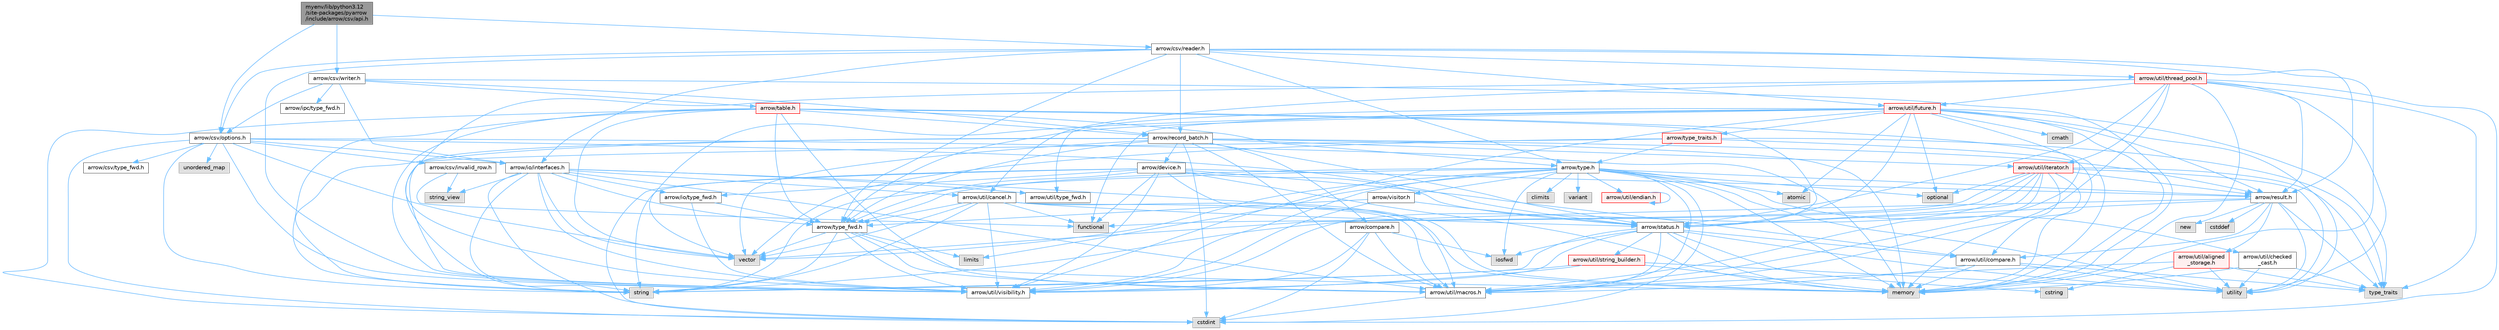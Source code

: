 digraph "myenv/lib/python3.12/site-packages/pyarrow/include/arrow/csv/api.h"
{
 // LATEX_PDF_SIZE
  bgcolor="transparent";
  edge [fontname=Helvetica,fontsize=10,labelfontname=Helvetica,labelfontsize=10];
  node [fontname=Helvetica,fontsize=10,shape=box,height=0.2,width=0.4];
  Node1 [id="Node000001",label="myenv/lib/python3.12\l/site-packages/pyarrow\l/include/arrow/csv/api.h",height=0.2,width=0.4,color="gray40", fillcolor="grey60", style="filled", fontcolor="black",tooltip=" "];
  Node1 -> Node2 [id="edge1_Node000001_Node000002",color="steelblue1",style="solid",tooltip=" "];
  Node2 [id="Node000002",label="arrow/csv/options.h",height=0.2,width=0.4,color="grey40", fillcolor="white", style="filled",URL="$csv_2options_8h.html",tooltip=" "];
  Node2 -> Node3 [id="edge2_Node000002_Node000003",color="steelblue1",style="solid",tooltip=" "];
  Node3 [id="Node000003",label="cstdint",height=0.2,width=0.4,color="grey60", fillcolor="#E0E0E0", style="filled",tooltip=" "];
  Node2 -> Node4 [id="edge3_Node000002_Node000004",color="steelblue1",style="solid",tooltip=" "];
  Node4 [id="Node000004",label="memory",height=0.2,width=0.4,color="grey60", fillcolor="#E0E0E0", style="filled",tooltip=" "];
  Node2 -> Node5 [id="edge4_Node000002_Node000005",color="steelblue1",style="solid",tooltip=" "];
  Node5 [id="Node000005",label="string",height=0.2,width=0.4,color="grey60", fillcolor="#E0E0E0", style="filled",tooltip=" "];
  Node2 -> Node6 [id="edge5_Node000002_Node000006",color="steelblue1",style="solid",tooltip=" "];
  Node6 [id="Node000006",label="unordered_map",height=0.2,width=0.4,color="grey60", fillcolor="#E0E0E0", style="filled",tooltip=" "];
  Node2 -> Node7 [id="edge6_Node000002_Node000007",color="steelblue1",style="solid",tooltip=" "];
  Node7 [id="Node000007",label="vector",height=0.2,width=0.4,color="grey60", fillcolor="#E0E0E0", style="filled",tooltip=" "];
  Node2 -> Node8 [id="edge7_Node000002_Node000008",color="steelblue1",style="solid",tooltip=" "];
  Node8 [id="Node000008",label="arrow/csv/invalid_row.h",height=0.2,width=0.4,color="grey40", fillcolor="white", style="filled",URL="$invalid__row_8h.html",tooltip=" "];
  Node8 -> Node9 [id="edge8_Node000008_Node000009",color="steelblue1",style="solid",tooltip=" "];
  Node9 [id="Node000009",label="functional",height=0.2,width=0.4,color="grey60", fillcolor="#E0E0E0", style="filled",tooltip=" "];
  Node8 -> Node10 [id="edge9_Node000008_Node000010",color="steelblue1",style="solid",tooltip=" "];
  Node10 [id="Node000010",label="string_view",height=0.2,width=0.4,color="grey60", fillcolor="#E0E0E0", style="filled",tooltip=" "];
  Node2 -> Node11 [id="edge10_Node000002_Node000011",color="steelblue1",style="solid",tooltip=" "];
  Node11 [id="Node000011",label="arrow/csv/type_fwd.h",height=0.2,width=0.4,color="grey40", fillcolor="white", style="filled",URL="$arrow_2csv_2type__fwd_8h.html",tooltip=" "];
  Node2 -> Node12 [id="edge11_Node000002_Node000012",color="steelblue1",style="solid",tooltip=" "];
  Node12 [id="Node000012",label="arrow/io/interfaces.h",height=0.2,width=0.4,color="grey40", fillcolor="white", style="filled",URL="$interfaces_8h.html",tooltip=" "];
  Node12 -> Node3 [id="edge12_Node000012_Node000003",color="steelblue1",style="solid",tooltip=" "];
  Node12 -> Node4 [id="edge13_Node000012_Node000004",color="steelblue1",style="solid",tooltip=" "];
  Node12 -> Node5 [id="edge14_Node000012_Node000005",color="steelblue1",style="solid",tooltip=" "];
  Node12 -> Node10 [id="edge15_Node000012_Node000010",color="steelblue1",style="solid",tooltip=" "];
  Node12 -> Node7 [id="edge16_Node000012_Node000007",color="steelblue1",style="solid",tooltip=" "];
  Node12 -> Node13 [id="edge17_Node000012_Node000013",color="steelblue1",style="solid",tooltip=" "];
  Node13 [id="Node000013",label="arrow/io/type_fwd.h",height=0.2,width=0.4,color="grey40", fillcolor="white", style="filled",URL="$arrow_2io_2type__fwd_8h.html",tooltip=" "];
  Node13 -> Node14 [id="edge18_Node000013_Node000014",color="steelblue1",style="solid",tooltip=" "];
  Node14 [id="Node000014",label="arrow/type_fwd.h",height=0.2,width=0.4,color="grey40", fillcolor="white", style="filled",URL="$arrow_2type__fwd_8h.html",tooltip=" "];
  Node14 -> Node15 [id="edge19_Node000014_Node000015",color="steelblue1",style="solid",tooltip=" "];
  Node15 [id="Node000015",label="limits",height=0.2,width=0.4,color="grey60", fillcolor="#E0E0E0", style="filled",tooltip=" "];
  Node14 -> Node4 [id="edge20_Node000014_Node000004",color="steelblue1",style="solid",tooltip=" "];
  Node14 -> Node5 [id="edge21_Node000014_Node000005",color="steelblue1",style="solid",tooltip=" "];
  Node14 -> Node7 [id="edge22_Node000014_Node000007",color="steelblue1",style="solid",tooltip=" "];
  Node14 -> Node16 [id="edge23_Node000014_Node000016",color="steelblue1",style="solid",tooltip=" "];
  Node16 [id="Node000016",label="arrow/util/macros.h",height=0.2,width=0.4,color="grey40", fillcolor="white", style="filled",URL="$macros_8h.html",tooltip=" "];
  Node16 -> Node3 [id="edge24_Node000016_Node000003",color="steelblue1",style="solid",tooltip=" "];
  Node14 -> Node17 [id="edge25_Node000014_Node000017",color="steelblue1",style="solid",tooltip=" "];
  Node17 [id="Node000017",label="arrow/util/visibility.h",height=0.2,width=0.4,color="grey40", fillcolor="white", style="filled",URL="$include_2arrow_2util_2visibility_8h.html",tooltip=" "];
  Node13 -> Node17 [id="edge26_Node000013_Node000017",color="steelblue1",style="solid",tooltip=" "];
  Node12 -> Node14 [id="edge27_Node000012_Node000014",color="steelblue1",style="solid",tooltip=" "];
  Node12 -> Node18 [id="edge28_Node000012_Node000018",color="steelblue1",style="solid",tooltip=" "];
  Node18 [id="Node000018",label="arrow/util/cancel.h",height=0.2,width=0.4,color="grey40", fillcolor="white", style="filled",URL="$cancel_8h.html",tooltip=" "];
  Node18 -> Node9 [id="edge29_Node000018_Node000009",color="steelblue1",style="solid",tooltip=" "];
  Node18 -> Node4 [id="edge30_Node000018_Node000004",color="steelblue1",style="solid",tooltip=" "];
  Node18 -> Node5 [id="edge31_Node000018_Node000005",color="steelblue1",style="solid",tooltip=" "];
  Node18 -> Node7 [id="edge32_Node000018_Node000007",color="steelblue1",style="solid",tooltip=" "];
  Node18 -> Node19 [id="edge33_Node000018_Node000019",color="steelblue1",style="solid",tooltip=" "];
  Node19 [id="Node000019",label="arrow/status.h",height=0.2,width=0.4,color="grey40", fillcolor="white", style="filled",URL="$status_8h.html",tooltip=" "];
  Node19 -> Node20 [id="edge34_Node000019_Node000020",color="steelblue1",style="solid",tooltip=" "];
  Node20 [id="Node000020",label="cstring",height=0.2,width=0.4,color="grey60", fillcolor="#E0E0E0", style="filled",tooltip=" "];
  Node19 -> Node21 [id="edge35_Node000019_Node000021",color="steelblue1",style="solid",tooltip=" "];
  Node21 [id="Node000021",label="iosfwd",height=0.2,width=0.4,color="grey60", fillcolor="#E0E0E0", style="filled",tooltip=" "];
  Node19 -> Node4 [id="edge36_Node000019_Node000004",color="steelblue1",style="solid",tooltip=" "];
  Node19 -> Node5 [id="edge37_Node000019_Node000005",color="steelblue1",style="solid",tooltip=" "];
  Node19 -> Node22 [id="edge38_Node000019_Node000022",color="steelblue1",style="solid",tooltip=" "];
  Node22 [id="Node000022",label="utility",height=0.2,width=0.4,color="grey60", fillcolor="#E0E0E0", style="filled",tooltip=" "];
  Node19 -> Node23 [id="edge39_Node000019_Node000023",color="steelblue1",style="solid",tooltip=" "];
  Node23 [id="Node000023",label="arrow/util/compare.h",height=0.2,width=0.4,color="grey40", fillcolor="white", style="filled",URL="$util_2compare_8h.html",tooltip=" "];
  Node23 -> Node4 [id="edge40_Node000023_Node000004",color="steelblue1",style="solid",tooltip=" "];
  Node23 -> Node24 [id="edge41_Node000023_Node000024",color="steelblue1",style="solid",tooltip=" "];
  Node24 [id="Node000024",label="type_traits",height=0.2,width=0.4,color="grey60", fillcolor="#E0E0E0", style="filled",tooltip=" "];
  Node23 -> Node22 [id="edge42_Node000023_Node000022",color="steelblue1",style="solid",tooltip=" "];
  Node23 -> Node16 [id="edge43_Node000023_Node000016",color="steelblue1",style="solid",tooltip=" "];
  Node19 -> Node16 [id="edge44_Node000019_Node000016",color="steelblue1",style="solid",tooltip=" "];
  Node19 -> Node25 [id="edge45_Node000019_Node000025",color="steelblue1",style="solid",tooltip=" "];
  Node25 [id="Node000025",label="arrow/util/string_builder.h",height=0.2,width=0.4,color="red", fillcolor="#FFF0F0", style="filled",URL="$string__builder_8h.html",tooltip=" "];
  Node25 -> Node4 [id="edge46_Node000025_Node000004",color="steelblue1",style="solid",tooltip=" "];
  Node25 -> Node5 [id="edge47_Node000025_Node000005",color="steelblue1",style="solid",tooltip=" "];
  Node25 -> Node22 [id="edge48_Node000025_Node000022",color="steelblue1",style="solid",tooltip=" "];
  Node25 -> Node17 [id="edge49_Node000025_Node000017",color="steelblue1",style="solid",tooltip=" "];
  Node19 -> Node17 [id="edge50_Node000019_Node000017",color="steelblue1",style="solid",tooltip=" "];
  Node18 -> Node14 [id="edge51_Node000018_Node000014",color="steelblue1",style="solid",tooltip=" "];
  Node18 -> Node16 [id="edge52_Node000018_Node000016",color="steelblue1",style="solid",tooltip=" "];
  Node18 -> Node17 [id="edge53_Node000018_Node000017",color="steelblue1",style="solid",tooltip=" "];
  Node12 -> Node16 [id="edge54_Node000012_Node000016",color="steelblue1",style="solid",tooltip=" "];
  Node12 -> Node27 [id="edge55_Node000012_Node000027",color="steelblue1",style="solid",tooltip=" "];
  Node27 [id="Node000027",label="arrow/util/type_fwd.h",height=0.2,width=0.4,color="grey40", fillcolor="white", style="filled",URL="$arrow_2util_2type__fwd_8h.html",tooltip=" "];
  Node12 -> Node17 [id="edge56_Node000012_Node000017",color="steelblue1",style="solid",tooltip=" "];
  Node2 -> Node19 [id="edge57_Node000002_Node000019",color="steelblue1",style="solid",tooltip=" "];
  Node2 -> Node17 [id="edge58_Node000002_Node000017",color="steelblue1",style="solid",tooltip=" "];
  Node1 -> Node28 [id="edge59_Node000001_Node000028",color="steelblue1",style="solid",tooltip=" "];
  Node28 [id="Node000028",label="arrow/csv/reader.h",height=0.2,width=0.4,color="grey40", fillcolor="white", style="filled",URL="$arrow_2csv_2reader_8h.html",tooltip=" "];
  Node28 -> Node4 [id="edge60_Node000028_Node000004",color="steelblue1",style="solid",tooltip=" "];
  Node28 -> Node2 [id="edge61_Node000028_Node000002",color="steelblue1",style="solid",tooltip=" "];
  Node28 -> Node12 [id="edge62_Node000028_Node000012",color="steelblue1",style="solid",tooltip=" "];
  Node28 -> Node29 [id="edge63_Node000028_Node000029",color="steelblue1",style="solid",tooltip=" "];
  Node29 [id="Node000029",label="arrow/record_batch.h",height=0.2,width=0.4,color="grey40", fillcolor="white", style="filled",URL="$record__batch_8h.html",tooltip=" "];
  Node29 -> Node3 [id="edge64_Node000029_Node000003",color="steelblue1",style="solid",tooltip=" "];
  Node29 -> Node4 [id="edge65_Node000029_Node000004",color="steelblue1",style="solid",tooltip=" "];
  Node29 -> Node5 [id="edge66_Node000029_Node000005",color="steelblue1",style="solid",tooltip=" "];
  Node29 -> Node7 [id="edge67_Node000029_Node000007",color="steelblue1",style="solid",tooltip=" "];
  Node29 -> Node30 [id="edge68_Node000029_Node000030",color="steelblue1",style="solid",tooltip=" "];
  Node30 [id="Node000030",label="arrow/compare.h",height=0.2,width=0.4,color="grey40", fillcolor="white", style="filled",URL="$compare_8h.html",tooltip=" "];
  Node30 -> Node3 [id="edge69_Node000030_Node000003",color="steelblue1",style="solid",tooltip=" "];
  Node30 -> Node21 [id="edge70_Node000030_Node000021",color="steelblue1",style="solid",tooltip=" "];
  Node30 -> Node16 [id="edge71_Node000030_Node000016",color="steelblue1",style="solid",tooltip=" "];
  Node30 -> Node17 [id="edge72_Node000030_Node000017",color="steelblue1",style="solid",tooltip=" "];
  Node29 -> Node31 [id="edge73_Node000029_Node000031",color="steelblue1",style="solid",tooltip=" "];
  Node31 [id="Node000031",label="arrow/device.h",height=0.2,width=0.4,color="grey40", fillcolor="white", style="filled",URL="$device_8h.html",tooltip=" "];
  Node31 -> Node3 [id="edge74_Node000031_Node000003",color="steelblue1",style="solid",tooltip=" "];
  Node31 -> Node9 [id="edge75_Node000031_Node000009",color="steelblue1",style="solid",tooltip=" "];
  Node31 -> Node4 [id="edge76_Node000031_Node000004",color="steelblue1",style="solid",tooltip=" "];
  Node31 -> Node5 [id="edge77_Node000031_Node000005",color="steelblue1",style="solid",tooltip=" "];
  Node31 -> Node13 [id="edge78_Node000031_Node000013",color="steelblue1",style="solid",tooltip=" "];
  Node31 -> Node32 [id="edge79_Node000031_Node000032",color="steelblue1",style="solid",tooltip=" "];
  Node32 [id="Node000032",label="arrow/result.h",height=0.2,width=0.4,color="grey40", fillcolor="white", style="filled",URL="$result_8h.html",tooltip=" "];
  Node32 -> Node33 [id="edge80_Node000032_Node000033",color="steelblue1",style="solid",tooltip=" "];
  Node33 [id="Node000033",label="cstddef",height=0.2,width=0.4,color="grey60", fillcolor="#E0E0E0", style="filled",tooltip=" "];
  Node32 -> Node34 [id="edge81_Node000032_Node000034",color="steelblue1",style="solid",tooltip=" "];
  Node34 [id="Node000034",label="new",height=0.2,width=0.4,color="grey60", fillcolor="#E0E0E0", style="filled",tooltip=" "];
  Node32 -> Node5 [id="edge82_Node000032_Node000005",color="steelblue1",style="solid",tooltip=" "];
  Node32 -> Node24 [id="edge83_Node000032_Node000024",color="steelblue1",style="solid",tooltip=" "];
  Node32 -> Node22 [id="edge84_Node000032_Node000022",color="steelblue1",style="solid",tooltip=" "];
  Node32 -> Node19 [id="edge85_Node000032_Node000019",color="steelblue1",style="solid",tooltip=" "];
  Node32 -> Node35 [id="edge86_Node000032_Node000035",color="steelblue1",style="solid",tooltip=" "];
  Node35 [id="Node000035",label="arrow/util/aligned\l_storage.h",height=0.2,width=0.4,color="red", fillcolor="#FFF0F0", style="filled",URL="$aligned__storage_8h.html",tooltip=" "];
  Node35 -> Node20 [id="edge87_Node000035_Node000020",color="steelblue1",style="solid",tooltip=" "];
  Node35 -> Node24 [id="edge88_Node000035_Node000024",color="steelblue1",style="solid",tooltip=" "];
  Node35 -> Node22 [id="edge89_Node000035_Node000022",color="steelblue1",style="solid",tooltip=" "];
  Node35 -> Node16 [id="edge90_Node000035_Node000016",color="steelblue1",style="solid",tooltip=" "];
  Node32 -> Node23 [id="edge91_Node000032_Node000023",color="steelblue1",style="solid",tooltip=" "];
  Node31 -> Node19 [id="edge92_Node000031_Node000019",color="steelblue1",style="solid",tooltip=" "];
  Node31 -> Node14 [id="edge93_Node000031_Node000014",color="steelblue1",style="solid",tooltip=" "];
  Node31 -> Node23 [id="edge94_Node000031_Node000023",color="steelblue1",style="solid",tooltip=" "];
  Node31 -> Node16 [id="edge95_Node000031_Node000016",color="steelblue1",style="solid",tooltip=" "];
  Node31 -> Node17 [id="edge96_Node000031_Node000017",color="steelblue1",style="solid",tooltip=" "];
  Node29 -> Node32 [id="edge97_Node000029_Node000032",color="steelblue1",style="solid",tooltip=" "];
  Node29 -> Node19 [id="edge98_Node000029_Node000019",color="steelblue1",style="solid",tooltip=" "];
  Node29 -> Node14 [id="edge99_Node000029_Node000014",color="steelblue1",style="solid",tooltip=" "];
  Node29 -> Node37 [id="edge100_Node000029_Node000037",color="steelblue1",style="solid",tooltip=" "];
  Node37 [id="Node000037",label="arrow/util/iterator.h",height=0.2,width=0.4,color="red", fillcolor="#FFF0F0", style="filled",URL="$iterator_8h.html",tooltip=" "];
  Node37 -> Node9 [id="edge101_Node000037_Node000009",color="steelblue1",style="solid",tooltip=" "];
  Node37 -> Node4 [id="edge102_Node000037_Node000004",color="steelblue1",style="solid",tooltip=" "];
  Node37 -> Node39 [id="edge103_Node000037_Node000039",color="steelblue1",style="solid",tooltip=" "];
  Node39 [id="Node000039",label="optional",height=0.2,width=0.4,color="grey60", fillcolor="#E0E0E0", style="filled",tooltip=" "];
  Node37 -> Node24 [id="edge104_Node000037_Node000024",color="steelblue1",style="solid",tooltip=" "];
  Node37 -> Node22 [id="edge105_Node000037_Node000022",color="steelblue1",style="solid",tooltip=" "];
  Node37 -> Node7 [id="edge106_Node000037_Node000007",color="steelblue1",style="solid",tooltip=" "];
  Node37 -> Node32 [id="edge107_Node000037_Node000032",color="steelblue1",style="solid",tooltip=" "];
  Node37 -> Node19 [id="edge108_Node000037_Node000019",color="steelblue1",style="solid",tooltip=" "];
  Node37 -> Node23 [id="edge109_Node000037_Node000023",color="steelblue1",style="solid",tooltip=" "];
  Node37 -> Node16 [id="edge110_Node000037_Node000016",color="steelblue1",style="solid",tooltip=" "];
  Node37 -> Node17 [id="edge111_Node000037_Node000017",color="steelblue1",style="solid",tooltip=" "];
  Node29 -> Node16 [id="edge112_Node000029_Node000016",color="steelblue1",style="solid",tooltip=" "];
  Node29 -> Node17 [id="edge113_Node000029_Node000017",color="steelblue1",style="solid",tooltip=" "];
  Node28 -> Node32 [id="edge114_Node000028_Node000032",color="steelblue1",style="solid",tooltip=" "];
  Node28 -> Node42 [id="edge115_Node000028_Node000042",color="steelblue1",style="solid",tooltip=" "];
  Node42 [id="Node000042",label="arrow/type.h",height=0.2,width=0.4,color="grey40", fillcolor="white", style="filled",URL="$type_8h.html",tooltip=" "];
  Node42 -> Node43 [id="edge116_Node000042_Node000043",color="steelblue1",style="solid",tooltip=" "];
  Node43 [id="Node000043",label="atomic",height=0.2,width=0.4,color="grey60", fillcolor="#E0E0E0", style="filled",tooltip=" "];
  Node42 -> Node44 [id="edge117_Node000042_Node000044",color="steelblue1",style="solid",tooltip=" "];
  Node44 [id="Node000044",label="climits",height=0.2,width=0.4,color="grey60", fillcolor="#E0E0E0", style="filled",tooltip=" "];
  Node42 -> Node3 [id="edge118_Node000042_Node000003",color="steelblue1",style="solid",tooltip=" "];
  Node42 -> Node21 [id="edge119_Node000042_Node000021",color="steelblue1",style="solid",tooltip=" "];
  Node42 -> Node15 [id="edge120_Node000042_Node000015",color="steelblue1",style="solid",tooltip=" "];
  Node42 -> Node4 [id="edge121_Node000042_Node000004",color="steelblue1",style="solid",tooltip=" "];
  Node42 -> Node39 [id="edge122_Node000042_Node000039",color="steelblue1",style="solid",tooltip=" "];
  Node42 -> Node5 [id="edge123_Node000042_Node000005",color="steelblue1",style="solid",tooltip=" "];
  Node42 -> Node22 [id="edge124_Node000042_Node000022",color="steelblue1",style="solid",tooltip=" "];
  Node42 -> Node45 [id="edge125_Node000042_Node000045",color="steelblue1",style="solid",tooltip=" "];
  Node45 [id="Node000045",label="variant",height=0.2,width=0.4,color="grey60", fillcolor="#E0E0E0", style="filled",tooltip=" "];
  Node42 -> Node7 [id="edge126_Node000042_Node000007",color="steelblue1",style="solid",tooltip=" "];
  Node42 -> Node32 [id="edge127_Node000042_Node000032",color="steelblue1",style="solid",tooltip=" "];
  Node42 -> Node14 [id="edge128_Node000042_Node000014",color="steelblue1",style="solid",tooltip=" "];
  Node42 -> Node46 [id="edge129_Node000042_Node000046",color="steelblue1",style="solid",tooltip=" "];
  Node46 [id="Node000046",label="arrow/util/checked\l_cast.h",height=0.2,width=0.4,color="grey40", fillcolor="white", style="filled",URL="$checked__cast_8h.html",tooltip=" "];
  Node46 -> Node4 [id="edge130_Node000046_Node000004",color="steelblue1",style="solid",tooltip=" "];
  Node46 -> Node24 [id="edge131_Node000046_Node000024",color="steelblue1",style="solid",tooltip=" "];
  Node46 -> Node22 [id="edge132_Node000046_Node000022",color="steelblue1",style="solid",tooltip=" "];
  Node42 -> Node47 [id="edge133_Node000042_Node000047",color="steelblue1",style="solid",tooltip=" "];
  Node47 [id="Node000047",label="arrow/util/endian.h",height=0.2,width=0.4,color="red", fillcolor="#FFF0F0", style="filled",URL="$endian_8h.html",tooltip=" "];
  Node47 -> Node47 [id="edge134_Node000047_Node000047",color="steelblue1",style="solid",tooltip=" "];
  Node42 -> Node16 [id="edge135_Node000042_Node000016",color="steelblue1",style="solid",tooltip=" "];
  Node42 -> Node17 [id="edge136_Node000042_Node000017",color="steelblue1",style="solid",tooltip=" "];
  Node42 -> Node52 [id="edge137_Node000042_Node000052",color="steelblue1",style="solid",tooltip=" "];
  Node52 [id="Node000052",label="arrow/visitor.h",height=0.2,width=0.4,color="grey40", fillcolor="white", style="filled",URL="$visitor_8h.html",tooltip=" "];
  Node52 -> Node19 [id="edge138_Node000052_Node000019",color="steelblue1",style="solid",tooltip=" "];
  Node52 -> Node14 [id="edge139_Node000052_Node000014",color="steelblue1",style="solid",tooltip=" "];
  Node52 -> Node17 [id="edge140_Node000052_Node000017",color="steelblue1",style="solid",tooltip=" "];
  Node28 -> Node14 [id="edge141_Node000028_Node000014",color="steelblue1",style="solid",tooltip=" "];
  Node28 -> Node53 [id="edge142_Node000028_Node000053",color="steelblue1",style="solid",tooltip=" "];
  Node53 [id="Node000053",label="arrow/util/future.h",height=0.2,width=0.4,color="red", fillcolor="#FFF0F0", style="filled",URL="$future_8h.html",tooltip=" "];
  Node53 -> Node43 [id="edge143_Node000053_Node000043",color="steelblue1",style="solid",tooltip=" "];
  Node53 -> Node54 [id="edge144_Node000053_Node000054",color="steelblue1",style="solid",tooltip=" "];
  Node54 [id="Node000054",label="cmath",height=0.2,width=0.4,color="grey60", fillcolor="#E0E0E0", style="filled",tooltip=" "];
  Node53 -> Node9 [id="edge145_Node000053_Node000009",color="steelblue1",style="solid",tooltip=" "];
  Node53 -> Node4 [id="edge146_Node000053_Node000004",color="steelblue1",style="solid",tooltip=" "];
  Node53 -> Node39 [id="edge147_Node000053_Node000039",color="steelblue1",style="solid",tooltip=" "];
  Node53 -> Node24 [id="edge148_Node000053_Node000024",color="steelblue1",style="solid",tooltip=" "];
  Node53 -> Node22 [id="edge149_Node000053_Node000022",color="steelblue1",style="solid",tooltip=" "];
  Node53 -> Node7 [id="edge150_Node000053_Node000007",color="steelblue1",style="solid",tooltip=" "];
  Node53 -> Node32 [id="edge151_Node000053_Node000032",color="steelblue1",style="solid",tooltip=" "];
  Node53 -> Node19 [id="edge152_Node000053_Node000019",color="steelblue1",style="solid",tooltip=" "];
  Node53 -> Node14 [id="edge153_Node000053_Node000014",color="steelblue1",style="solid",tooltip=" "];
  Node53 -> Node55 [id="edge154_Node000053_Node000055",color="steelblue1",style="solid",tooltip=" "];
  Node55 [id="Node000055",label="arrow/type_traits.h",height=0.2,width=0.4,color="red", fillcolor="#FFF0F0", style="filled",URL="$include_2arrow_2type__traits_8h.html",tooltip=" "];
  Node55 -> Node4 [id="edge155_Node000055_Node000004",color="steelblue1",style="solid",tooltip=" "];
  Node55 -> Node5 [id="edge156_Node000055_Node000005",color="steelblue1",style="solid",tooltip=" "];
  Node55 -> Node24 [id="edge157_Node000055_Node000024",color="steelblue1",style="solid",tooltip=" "];
  Node55 -> Node7 [id="edge158_Node000055_Node000007",color="steelblue1",style="solid",tooltip=" "];
  Node55 -> Node42 [id="edge159_Node000055_Node000042",color="steelblue1",style="solid",tooltip=" "];
  Node53 -> Node16 [id="edge160_Node000053_Node000016",color="steelblue1",style="solid",tooltip=" "];
  Node53 -> Node27 [id="edge161_Node000053_Node000027",color="steelblue1",style="solid",tooltip=" "];
  Node53 -> Node17 [id="edge162_Node000053_Node000017",color="steelblue1",style="solid",tooltip=" "];
  Node28 -> Node59 [id="edge163_Node000028_Node000059",color="steelblue1",style="solid",tooltip=" "];
  Node59 [id="Node000059",label="arrow/util/thread_pool.h",height=0.2,width=0.4,color="red", fillcolor="#FFF0F0", style="filled",URL="$thread__pool_8h.html",tooltip=" "];
  Node59 -> Node3 [id="edge164_Node000059_Node000003",color="steelblue1",style="solid",tooltip=" "];
  Node59 -> Node4 [id="edge165_Node000059_Node000004",color="steelblue1",style="solid",tooltip=" "];
  Node59 -> Node24 [id="edge166_Node000059_Node000024",color="steelblue1",style="solid",tooltip=" "];
  Node59 -> Node22 [id="edge167_Node000059_Node000022",color="steelblue1",style="solid",tooltip=" "];
  Node59 -> Node32 [id="edge168_Node000059_Node000032",color="steelblue1",style="solid",tooltip=" "];
  Node59 -> Node19 [id="edge169_Node000059_Node000019",color="steelblue1",style="solid",tooltip=" "];
  Node59 -> Node18 [id="edge170_Node000059_Node000018",color="steelblue1",style="solid",tooltip=" "];
  Node59 -> Node53 [id="edge171_Node000059_Node000053",color="steelblue1",style="solid",tooltip=" "];
  Node59 -> Node37 [id="edge172_Node000059_Node000037",color="steelblue1",style="solid",tooltip=" "];
  Node59 -> Node16 [id="edge173_Node000059_Node000016",color="steelblue1",style="solid",tooltip=" "];
  Node59 -> Node17 [id="edge174_Node000059_Node000017",color="steelblue1",style="solid",tooltip=" "];
  Node28 -> Node17 [id="edge175_Node000028_Node000017",color="steelblue1",style="solid",tooltip=" "];
  Node1 -> Node62 [id="edge176_Node000001_Node000062",color="steelblue1",style="solid",tooltip=" "];
  Node62 [id="Node000062",label="arrow/csv/writer.h",height=0.2,width=0.4,color="grey40", fillcolor="white", style="filled",URL="$arrow_2csv_2writer_8h.html",tooltip=" "];
  Node62 -> Node4 [id="edge177_Node000062_Node000004",color="steelblue1",style="solid",tooltip=" "];
  Node62 -> Node2 [id="edge178_Node000062_Node000002",color="steelblue1",style="solid",tooltip=" "];
  Node62 -> Node12 [id="edge179_Node000062_Node000012",color="steelblue1",style="solid",tooltip=" "];
  Node62 -> Node63 [id="edge180_Node000062_Node000063",color="steelblue1",style="solid",tooltip=" "];
  Node63 [id="Node000063",label="arrow/ipc/type_fwd.h",height=0.2,width=0.4,color="grey40", fillcolor="white", style="filled",URL="$arrow_2ipc_2type__fwd_8h.html",tooltip=" "];
  Node62 -> Node29 [id="edge181_Node000062_Node000029",color="steelblue1",style="solid",tooltip=" "];
  Node62 -> Node64 [id="edge182_Node000062_Node000064",color="steelblue1",style="solid",tooltip=" "];
  Node64 [id="Node000064",label="arrow/table.h",height=0.2,width=0.4,color="red", fillcolor="#FFF0F0", style="filled",URL="$table_8h.html",tooltip=" "];
  Node64 -> Node3 [id="edge183_Node000064_Node000003",color="steelblue1",style="solid",tooltip=" "];
  Node64 -> Node4 [id="edge184_Node000064_Node000004",color="steelblue1",style="solid",tooltip=" "];
  Node64 -> Node5 [id="edge185_Node000064_Node000005",color="steelblue1",style="solid",tooltip=" "];
  Node64 -> Node7 [id="edge186_Node000064_Node000007",color="steelblue1",style="solid",tooltip=" "];
  Node64 -> Node29 [id="edge187_Node000064_Node000029",color="steelblue1",style="solid",tooltip=" "];
  Node64 -> Node19 [id="edge188_Node000064_Node000019",color="steelblue1",style="solid",tooltip=" "];
  Node64 -> Node42 [id="edge189_Node000064_Node000042",color="steelblue1",style="solid",tooltip=" "];
  Node64 -> Node14 [id="edge190_Node000064_Node000014",color="steelblue1",style="solid",tooltip=" "];
  Node64 -> Node16 [id="edge191_Node000064_Node000016",color="steelblue1",style="solid",tooltip=" "];
  Node64 -> Node17 [id="edge192_Node000064_Node000017",color="steelblue1",style="solid",tooltip=" "];
}
